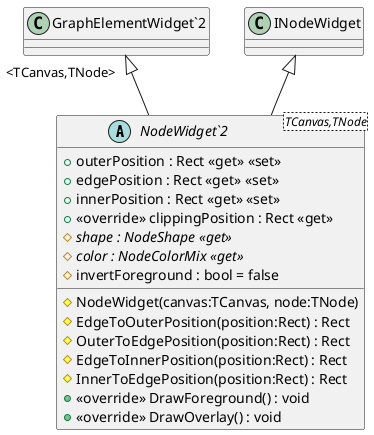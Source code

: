 @startuml
abstract class "NodeWidget`2"<TCanvas,TNode> {
    # NodeWidget(canvas:TCanvas, node:TNode)
    + outerPosition : Rect <<get>> <<set>>
    + edgePosition : Rect <<get>> <<set>>
    + innerPosition : Rect <<get>> <<set>>
    + <<override>> clippingPosition : Rect <<get>>
    # EdgeToOuterPosition(position:Rect) : Rect
    # OuterToEdgePosition(position:Rect) : Rect
    # EdgeToInnerPosition(position:Rect) : Rect
    # InnerToEdgePosition(position:Rect) : Rect
    # {abstract} shape : NodeShape <<get>>
    # {abstract} color : NodeColorMix <<get>>
    # invertForeground : bool = false
    + <<override>> DrawForeground() : void
    + <<override>> DrawOverlay() : void
}
"GraphElementWidget`2" "<TCanvas,TNode>" <|-- "NodeWidget`2"
INodeWidget <|-- "NodeWidget`2"
@enduml
